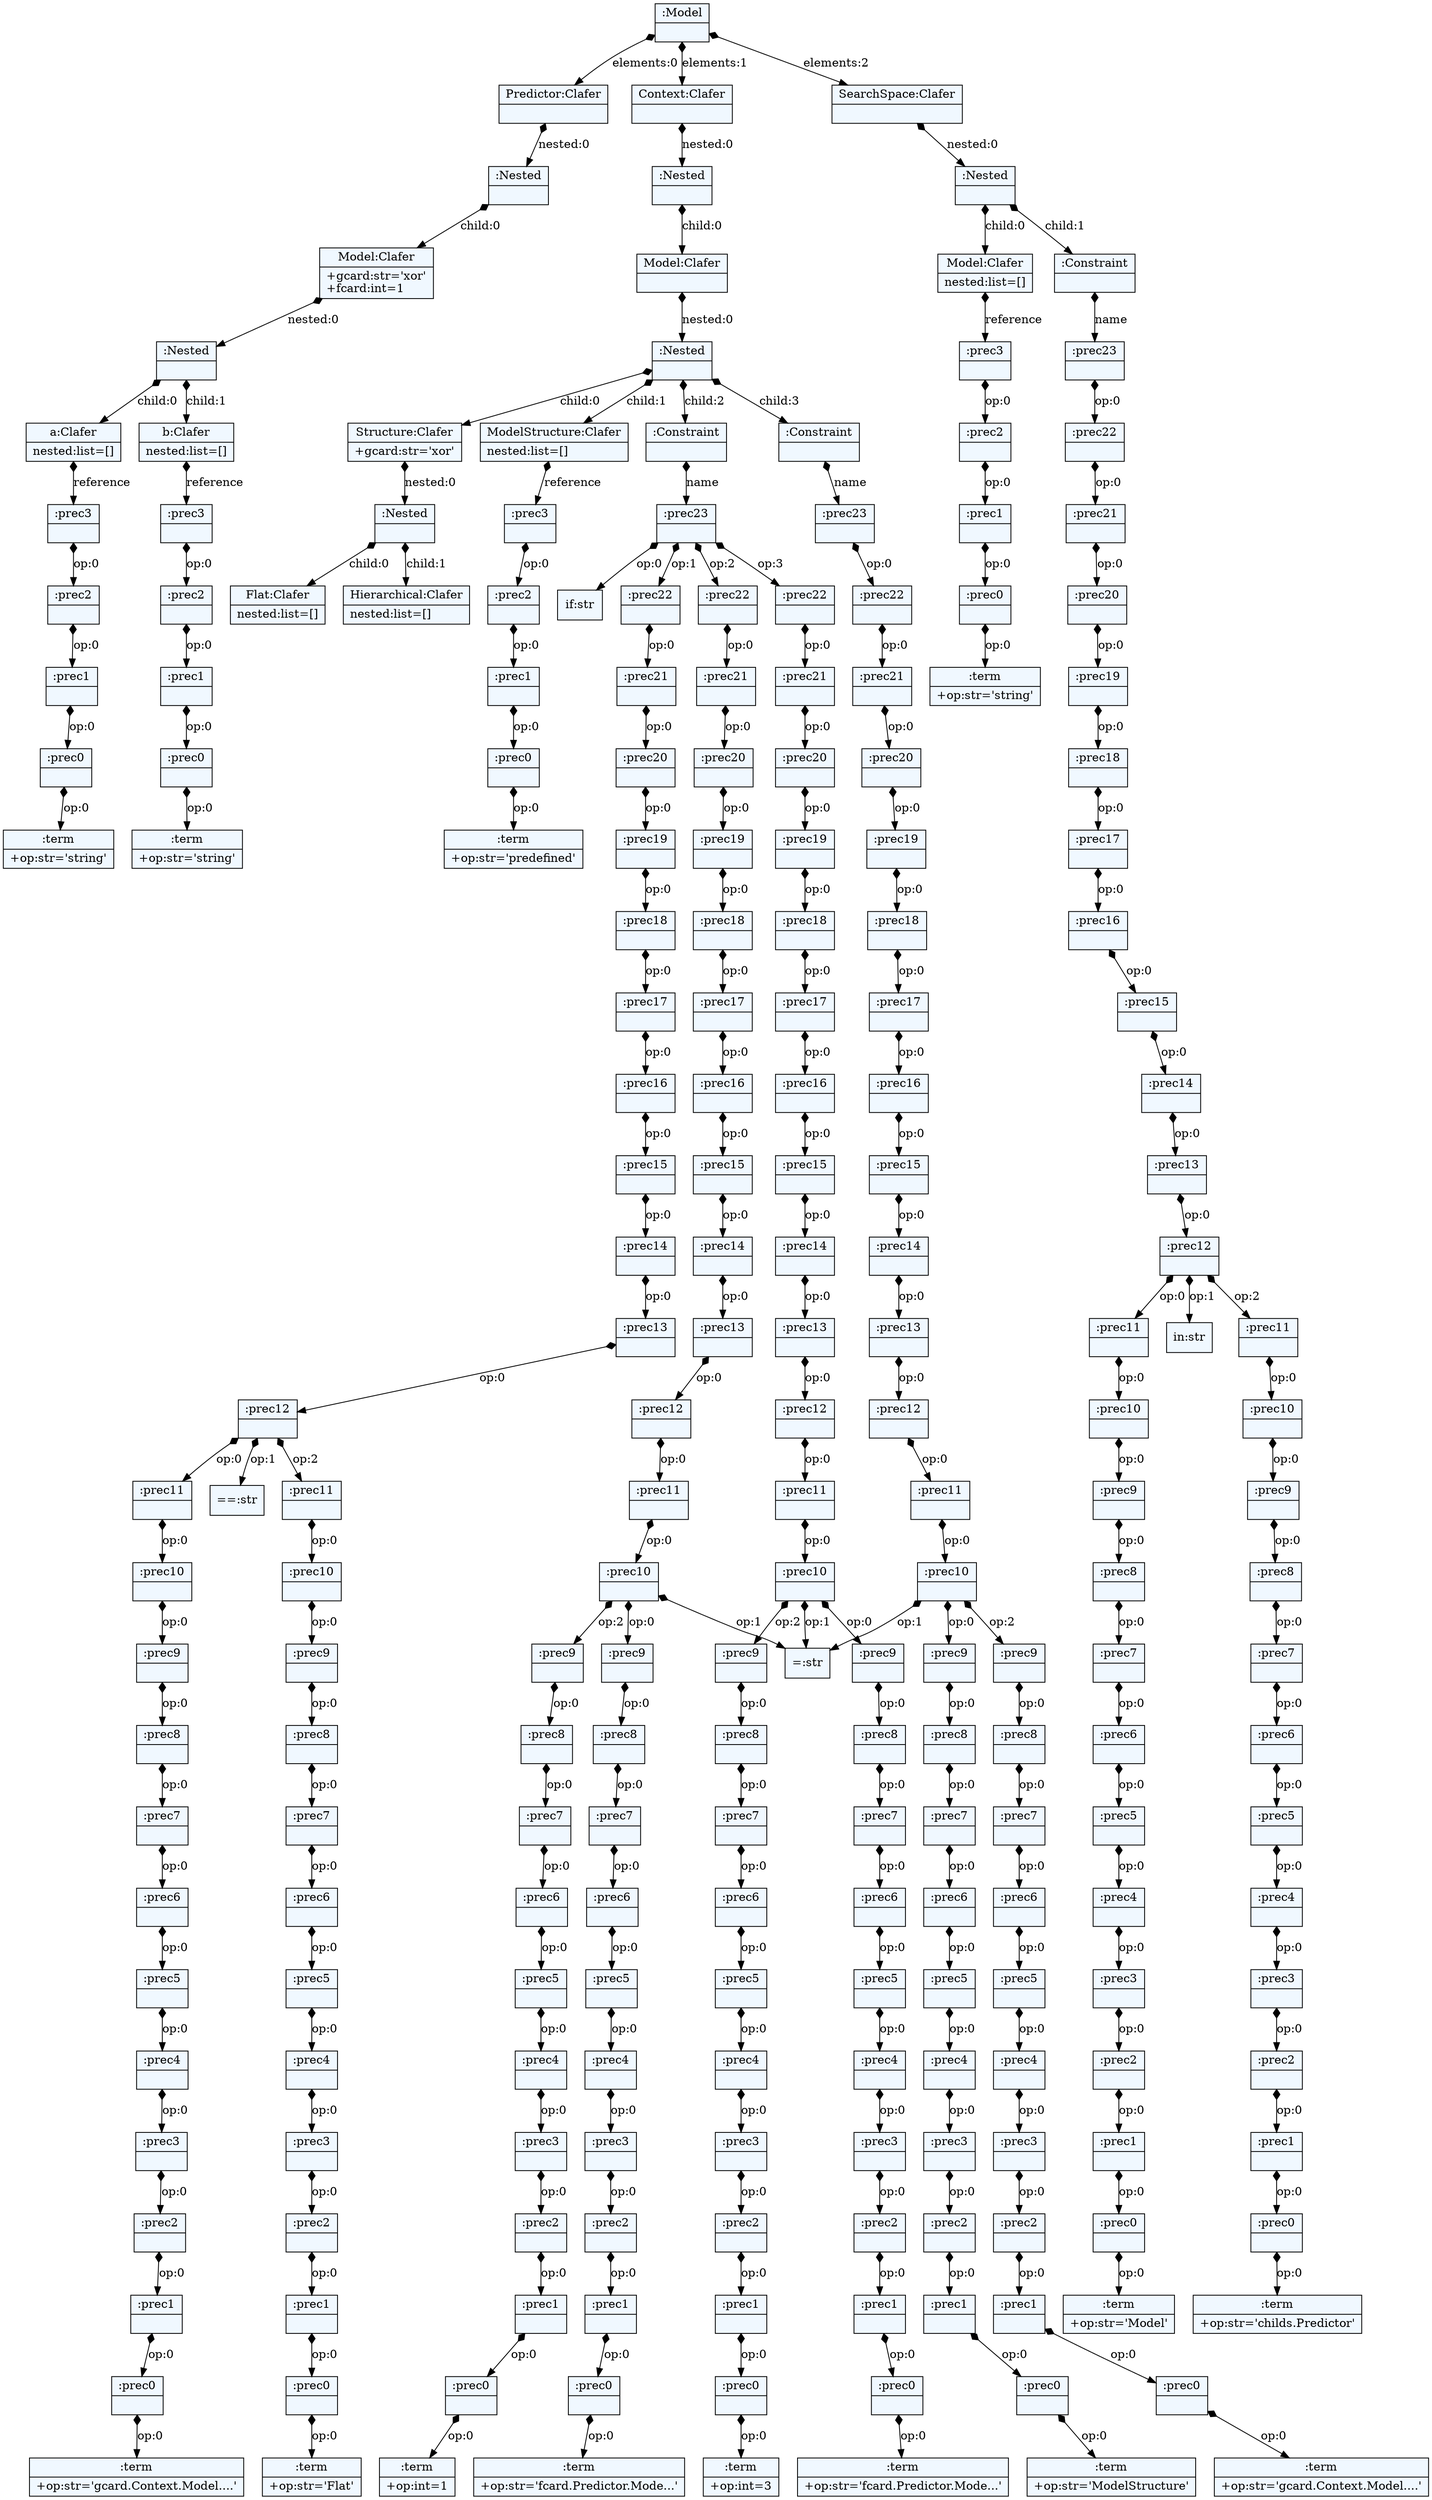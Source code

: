 
    digraph textX {
    fontname = "Bitstream Vera Sans"
    fontsize = 8
    node[
        shape=record,
        style=filled,
        fillcolor=aliceblue
    ]
    nodesep = 0.3
    edge[dir=black,arrowtail=empty]


140025689907792 -> 140025688137552 [label="elements:0" arrowtail=diamond dir=both]
140025688137552 -> 140025688134096 [label="nested:0" arrowtail=diamond dir=both]
140025688134096 -> 140025688136208 [label="child:0" arrowtail=diamond dir=both]
140025688136208 -> 140025688136976 [label="nested:0" arrowtail=diamond dir=both]
140025688136976 -> 140025688134672 [label="child:0" arrowtail=diamond dir=both]
140025688134672 -> 140025688136848 [label="reference" arrowtail=diamond dir=both]
140025688136848 -> 140025688136784 [label="op:0" arrowtail=diamond dir=both]
140025688136784 -> 140025687946256 [label="op:0" arrowtail=diamond dir=both]
140025687946256 -> 140025687945424 [label="op:0" arrowtail=diamond dir=both]
140025687945424 -> 140025687946704 [label="op:0" arrowtail=diamond dir=both]
140025687946704[label="{:term|+op:str='string'\l}"]
140025687945424[label="{:prec0|}"]
140025687946256[label="{:prec1|}"]
140025688136784[label="{:prec2|}"]
140025688136848[label="{:prec3|}"]
140025688134672[label="{a:Clafer|nested:list=[]\l}"]
140025688136976 -> 140025688136016 [label="child:1" arrowtail=diamond dir=both]
140025688136016 -> 140025688134416 [label="reference" arrowtail=diamond dir=both]
140025688134416 -> 140025687947152 [label="op:0" arrowtail=diamond dir=both]
140025687947152 -> 140025687949200 [label="op:0" arrowtail=diamond dir=both]
140025687949200 -> 140025687047312 [label="op:0" arrowtail=diamond dir=both]
140025687047312 -> 140025687044176 [label="op:0" arrowtail=diamond dir=both]
140025687044176[label="{:term|+op:str='string'\l}"]
140025687047312[label="{:prec0|}"]
140025687949200[label="{:prec1|}"]
140025687947152[label="{:prec2|}"]
140025688134416[label="{:prec3|}"]
140025688136016[label="{b:Clafer|nested:list=[]\l}"]
140025688136976[label="{:Nested|}"]
140025688136208[label="{Model:Clafer|+gcard:str='xor'\l+fcard:int=1\l}"]
140025688134096[label="{:Nested|}"]
140025688137552[label="{Predictor:Clafer|}"]
140025689907792 -> 140025688137488 [label="elements:1" arrowtail=diamond dir=both]
140025688137488 -> 140025688134608 [label="nested:0" arrowtail=diamond dir=both]
140025688134608 -> 140025688134032 [label="child:0" arrowtail=diamond dir=both]
140025688134032 -> 140025688136272 [label="nested:0" arrowtail=diamond dir=both]
140025688136272 -> 140025687946384 [label="child:0" arrowtail=diamond dir=both]
140025687946384 -> 140025687045008 [label="nested:0" arrowtail=diamond dir=both]
140025687045008 -> 140025687045520 [label="child:0" arrowtail=diamond dir=both]
140025687045520[label="{Flat:Clafer|nested:list=[]\l}"]
140025687045008 -> 140025687048016 [label="child:1" arrowtail=diamond dir=both]
140025687048016[label="{Hierarchical:Clafer|nested:list=[]\l}"]
140025687045008[label="{:Nested|}"]
140025687946384[label="{Structure:Clafer|+gcard:str='xor'\l}"]
140025688136272 -> 140025687046736 [label="child:1" arrowtail=diamond dir=both]
140025687046736 -> 140025687044816 [label="reference" arrowtail=diamond dir=both]
140025687044816 -> 140025687045264 [label="op:0" arrowtail=diamond dir=both]
140025687045264 -> 140025687044944 [label="op:0" arrowtail=diamond dir=both]
140025687044944 -> 140025687046864 [label="op:0" arrowtail=diamond dir=both]
140025687046864 -> 140025687047056 [label="op:0" arrowtail=diamond dir=both]
140025687047056[label="{:term|+op:str='predefined'\l}"]
140025687046864[label="{:prec0|}"]
140025687044944[label="{:prec1|}"]
140025687045264[label="{:prec2|}"]
140025687044816[label="{:prec3|}"]
140025687046736[label="{ModelStructure:Clafer|nested:list=[]\l}"]
140025688136272 -> 140025688136080 [label="child:2" arrowtail=diamond dir=both]
140025688136080 -> 140025687046480 [label="name" arrowtail=diamond dir=both]
140025687046480 -> "if:str" [label="op:0" arrowtail=diamond dir=both]
140025687046480 -> 140025687004112 [label="op:1" arrowtail=diamond dir=both]
140025687004112 -> 140025687004944 [label="op:0" arrowtail=diamond dir=both]
140025687004944 -> 140025687005840 [label="op:0" arrowtail=diamond dir=both]
140025687005840 -> 140025687006864 [label="op:0" arrowtail=diamond dir=both]
140025687006864 -> 140025687966928 [label="op:0" arrowtail=diamond dir=both]
140025687966928 -> 140025687966864 [label="op:0" arrowtail=diamond dir=both]
140025687966864 -> 140025687969040 [label="op:0" arrowtail=diamond dir=both]
140025687969040 -> 140025688307024 [label="op:0" arrowtail=diamond dir=both]
140025688307024 -> 140025688309008 [label="op:0" arrowtail=diamond dir=both]
140025688309008 -> 140025686933328 [label="op:0" arrowtail=diamond dir=both]
140025686933328 -> 140025690482704 [label="op:0" arrowtail=diamond dir=both]
140025690482704 -> 140025687964496 [label="op:0" arrowtail=diamond dir=both]
140025687964496 -> 140025687964688 [label="op:0" arrowtail=diamond dir=both]
140025687964688 -> 140025687962128 [label="op:0" arrowtail=diamond dir=both]
140025687962128 -> 140025687964304 [label="op:0" arrowtail=diamond dir=both]
140025687964304 -> 140025688102288 [label="op:0" arrowtail=diamond dir=both]
140025688102288 -> 140025688102416 [label="op:0" arrowtail=diamond dir=both]
140025688102416 -> 140025688103120 [label="op:0" arrowtail=diamond dir=both]
140025688103120 -> 140025688101136 [label="op:0" arrowtail=diamond dir=both]
140025688101136 -> 140025688104336 [label="op:0" arrowtail=diamond dir=both]
140025688104336 -> 140025687067344 [label="op:0" arrowtail=diamond dir=both]
140025687067344 -> 140025687066000 [label="op:0" arrowtail=diamond dir=both]
140025687066000 -> 140025687064784 [label="op:0" arrowtail=diamond dir=both]
140025687064784 -> 140025687065808 [label="op:0" arrowtail=diamond dir=both]
140025687065808[label="{:term|+op:str='gcard.Context.Model....'\l}"]
140025687064784[label="{:prec0|}"]
140025687066000[label="{:prec1|}"]
140025687067344[label="{:prec2|}"]
140025688104336[label="{:prec3|}"]
140025688101136[label="{:prec4|}"]
140025688103120[label="{:prec5|}"]
140025688102416[label="{:prec6|}"]
140025688102288[label="{:prec7|}"]
140025687964304[label="{:prec8|}"]
140025687962128[label="{:prec9|}"]
140025687964688[label="{:prec10|}"]
140025687964496[label="{:prec11|}"]
140025690482704 -> "==:str" [label="op:1" arrowtail=diamond dir=both]
140025690482704 -> 140025687965584 [label="op:2" arrowtail=diamond dir=both]
140025687965584 -> 140025687962960 [label="op:0" arrowtail=diamond dir=both]
140025687962960 -> 140025688101328 [label="op:0" arrowtail=diamond dir=both]
140025688101328 -> 140025688102160 [label="op:0" arrowtail=diamond dir=both]
140025688102160 -> 140025688103056 [label="op:0" arrowtail=diamond dir=both]
140025688103056 -> 140025688104080 [label="op:0" arrowtail=diamond dir=both]
140025688104080 -> 140025687068048 [label="op:0" arrowtail=diamond dir=both]
140025687068048 -> 140025687066832 [label="op:0" arrowtail=diamond dir=both]
140025687066832 -> 140025687065936 [label="op:0" arrowtail=diamond dir=both]
140025687065936 -> 140025687066128 [label="op:0" arrowtail=diamond dir=both]
140025687066128 -> 140025687067984 [label="op:0" arrowtail=diamond dir=both]
140025687067984 -> 140025687068240 [label="op:0" arrowtail=diamond dir=both]
140025687068240 -> 140025687065424 [label="op:0" arrowtail=diamond dir=both]
140025687065424[label="{:term|+op:str='Flat'\l}"]
140025687068240[label="{:prec0|}"]
140025687067984[label="{:prec1|}"]
140025687066128[label="{:prec2|}"]
140025687065936[label="{:prec3|}"]
140025687066832[label="{:prec4|}"]
140025687068048[label="{:prec5|}"]
140025688104080[label="{:prec6|}"]
140025688103056[label="{:prec7|}"]
140025688102160[label="{:prec8|}"]
140025688101328[label="{:prec9|}"]
140025687962960[label="{:prec10|}"]
140025687965584[label="{:prec11|}"]
140025690482704[label="{:prec12|}"]
140025686933328[label="{:prec13|}"]
140025688309008[label="{:prec14|}"]
140025688307024[label="{:prec15|}"]
140025687969040[label="{:prec16|}"]
140025687966864[label="{:prec17|}"]
140025687966928[label="{:prec18|}"]
140025687006864[label="{:prec19|}"]
140025687005840[label="{:prec20|}"]
140025687004944[label="{:prec21|}"]
140025687004112[label="{:prec22|}"]
140025687046480 -> 140025687004176 [label="op:2" arrowtail=diamond dir=both]
140025687004176 -> 140025687005584 [label="op:0" arrowtail=diamond dir=both]
140025687005584 -> 140025687006992 [label="op:0" arrowtail=diamond dir=both]
140025687006992 -> 140025687966032 [label="op:0" arrowtail=diamond dir=both]
140025687966032 -> 140025687969232 [label="op:0" arrowtail=diamond dir=both]
140025687969232 -> 140025688308304 [label="op:0" arrowtail=diamond dir=both]
140025688308304 -> 140025699980944 [label="op:0" arrowtail=diamond dir=both]
140025699980944 -> 140025688133712 [label="op:0" arrowtail=diamond dir=both]
140025688133712 -> 140025687963024 [label="op:0" arrowtail=diamond dir=both]
140025687963024 -> 140025688102224 [label="op:0" arrowtail=diamond dir=both]
140025688102224 -> 140025688103312 [label="op:0" arrowtail=diamond dir=both]
140025688103312 -> 140025687065360 [label="op:0" arrowtail=diamond dir=both]
140025687065360 -> 140025687064912 [label="op:0" arrowtail=diamond dir=both]
140025687064912 -> 140025687066512 [label="op:0" arrowtail=diamond dir=both]
140025687066512 -> 140025687066960 [label="op:0" arrowtail=diamond dir=both]
140025687066960 -> 140025687065104 [label="op:0" arrowtail=diamond dir=both]
140025687065104 -> 140025687675088 [label="op:0" arrowtail=diamond dir=both]
140025687675088 -> 140025687676688 [label="op:0" arrowtail=diamond dir=both]
140025687676688 -> 140025687675280 [label="op:0" arrowtail=diamond dir=both]
140025687675280 -> 140025687678864 [label="op:0" arrowtail=diamond dir=both]
140025687678864 -> 140025687676112 [label="op:0" arrowtail=diamond dir=both]
140025687676112 -> 140025687678160 [label="op:0" arrowtail=diamond dir=both]
140025687678160 -> 140025687635856 [label="op:0" arrowtail=diamond dir=both]
140025687635856 -> 140025687635728 [label="op:0" arrowtail=diamond dir=both]
140025687635728[label="{:term|+op:str='fcard.Predictor.Mode...'\l}"]
140025687635856[label="{:prec0|}"]
140025687678160[label="{:prec1|}"]
140025687676112[label="{:prec2|}"]
140025687678864[label="{:prec3|}"]
140025687675280[label="{:prec4|}"]
140025687676688[label="{:prec5|}"]
140025687675088[label="{:prec6|}"]
140025687065104[label="{:prec7|}"]
140025687066960[label="{:prec8|}"]
140025687066512[label="{:prec9|}"]
140025687064912 -> "=:str" [label="op:1" arrowtail=diamond dir=both]
140025687064912 -> 140025687067216 [label="op:2" arrowtail=diamond dir=both]
140025687067216 -> 140025687066384 [label="op:0" arrowtail=diamond dir=both]
140025687066384 -> 140025687675856 [label="op:0" arrowtail=diamond dir=both]
140025687675856 -> 140025687678736 [label="op:0" arrowtail=diamond dir=both]
140025687678736 -> 140025687677648 [label="op:0" arrowtail=diamond dir=both]
140025687677648 -> 140025687677584 [label="op:0" arrowtail=diamond dir=both]
140025687677584 -> 140025687635600 [label="op:0" arrowtail=diamond dir=both]
140025687635600 -> 140025687635408 [label="op:0" arrowtail=diamond dir=both]
140025687635408 -> 140025687636688 [label="op:0" arrowtail=diamond dir=both]
140025687636688 -> 140025687635472 [label="op:0" arrowtail=diamond dir=both]
140025687635472 -> 140025687637904 [label="op:0" arrowtail=diamond dir=both]
140025687637904[label="{:term|+op:int=1\l}"]
140025687635472[label="{:prec0|}"]
140025687636688[label="{:prec1|}"]
140025687635408[label="{:prec2|}"]
140025687635600[label="{:prec3|}"]
140025687677584[label="{:prec4|}"]
140025687677648[label="{:prec5|}"]
140025687678736[label="{:prec6|}"]
140025687675856[label="{:prec7|}"]
140025687066384[label="{:prec8|}"]
140025687067216[label="{:prec9|}"]
140025687064912[label="{:prec10|}"]
140025687065360[label="{:prec11|}"]
140025688103312[label="{:prec12|}"]
140025688102224[label="{:prec13|}"]
140025687963024[label="{:prec14|}"]
140025688133712[label="{:prec15|}"]
140025699980944[label="{:prec16|}"]
140025688308304[label="{:prec17|}"]
140025687969232[label="{:prec18|}"]
140025687966032[label="{:prec19|}"]
140025687006992[label="{:prec20|}"]
140025687005584[label="{:prec21|}"]
140025687004176[label="{:prec22|}"]
140025687046480 -> 140025687004688 [label="op:3" arrowtail=diamond dir=both]
140025687004688 -> 140025687006224 [label="op:0" arrowtail=diamond dir=both]
140025687006224 -> 140025687968336 [label="op:0" arrowtail=diamond dir=both]
140025687968336 -> 140025688309392 [label="op:0" arrowtail=diamond dir=both]
140025688309392 -> 140025699983056 [label="op:0" arrowtail=diamond dir=both]
140025699983056 -> 140025687965136 [label="op:0" arrowtail=diamond dir=both]
140025687965136 -> 140025688102032 [label="op:0" arrowtail=diamond dir=both]
140025688102032 -> 140025688102480 [label="op:0" arrowtail=diamond dir=both]
140025688102480 -> 140025687065168 [label="op:0" arrowtail=diamond dir=both]
140025687065168 -> 140025687068560 [label="op:0" arrowtail=diamond dir=both]
140025687068560 -> 140025687676560 [label="op:0" arrowtail=diamond dir=both]
140025687676560 -> 140025687675792 [label="op:0" arrowtail=diamond dir=both]
140025687675792 -> 140025687677520 [label="op:0" arrowtail=diamond dir=both]
140025687677520 -> 140025687635664 [label="op:0" arrowtail=diamond dir=both]
140025687635664 -> 140025687634256 [label="op:0" arrowtail=diamond dir=both]
140025687634256 -> 140025687635920 [label="op:0" arrowtail=diamond dir=both]
140025687635920 -> 140025687637648 [label="op:0" arrowtail=diamond dir=both]
140025687637648 -> 140025687515408 [label="op:0" arrowtail=diamond dir=both]
140025687515408 -> 140025690784784 [label="op:0" arrowtail=diamond dir=both]
140025690784784 -> 140025689922768 [label="op:0" arrowtail=diamond dir=both]
140025689922768 -> 140025689923536 [label="op:0" arrowtail=diamond dir=both]
140025689923536 -> 140025689923280 [label="op:0" arrowtail=diamond dir=both]
140025689923280 -> 140025689922256 [label="op:0" arrowtail=diamond dir=both]
140025689922256 -> 140025689919696 [label="op:0" arrowtail=diamond dir=both]
140025689919696[label="{:term|+op:str='fcard.Predictor.Mode...'\l}"]
140025689922256[label="{:prec0|}"]
140025689923280[label="{:prec1|}"]
140025689923536[label="{:prec2|}"]
140025689922768[label="{:prec3|}"]
140025690784784[label="{:prec4|}"]
140025687515408[label="{:prec5|}"]
140025687637648[label="{:prec6|}"]
140025687635920[label="{:prec7|}"]
140025687634256[label="{:prec8|}"]
140025687635664[label="{:prec9|}"]
140025687677520 -> "=:str" [label="op:1" arrowtail=diamond dir=both]
140025687677520 -> 140025687634704 [label="op:2" arrowtail=diamond dir=both]
140025687634704 -> 140025687635536 [label="op:0" arrowtail=diamond dir=both]
140025687635536 -> 140025687637584 [label="op:0" arrowtail=diamond dir=both]
140025687637584 -> 140025691198480 [label="op:0" arrowtail=diamond dir=both]
140025691198480 -> 140025689920784 [label="op:0" arrowtail=diamond dir=both]
140025689920784 -> 140025689921808 [label="op:0" arrowtail=diamond dir=both]
140025689921808 -> 140025689920144 [label="op:0" arrowtail=diamond dir=both]
140025689920144 -> 140025689919632 [label="op:0" arrowtail=diamond dir=both]
140025689919632 -> 140025689919952 [label="op:0" arrowtail=diamond dir=both]
140025689919952 -> 140025689920656 [label="op:0" arrowtail=diamond dir=both]
140025689920656 -> 140025689922000 [label="op:0" arrowtail=diamond dir=both]
140025689922000[label="{:term|+op:int=3\l}"]
140025689920656[label="{:prec0|}"]
140025689919952[label="{:prec1|}"]
140025689919632[label="{:prec2|}"]
140025689920144[label="{:prec3|}"]
140025689921808[label="{:prec4|}"]
140025689920784[label="{:prec5|}"]
140025691198480[label="{:prec6|}"]
140025687637584[label="{:prec7|}"]
140025687635536[label="{:prec8|}"]
140025687634704[label="{:prec9|}"]
140025687677520[label="{:prec10|}"]
140025687675792[label="{:prec11|}"]
140025687676560[label="{:prec12|}"]
140025687068560[label="{:prec13|}"]
140025687065168[label="{:prec14|}"]
140025688102480[label="{:prec15|}"]
140025688102032[label="{:prec16|}"]
140025687965136[label="{:prec17|}"]
140025699983056[label="{:prec18|}"]
140025688309392[label="{:prec19|}"]
140025687968336[label="{:prec20|}"]
140025687006224[label="{:prec21|}"]
140025687004688[label="{:prec22|}"]
140025687046480[label="{:prec23|}"]
140025688136080[label="{:Constraint|}"]
140025688136272 -> 140025687044432 [label="child:3" arrowtail=diamond dir=both]
140025687044432 -> 140025687005200 [label="name" arrowtail=diamond dir=both]
140025687005200 -> 140025687965904 [label="op:0" arrowtail=diamond dir=both]
140025687965904 -> 140025688307280 [label="op:0" arrowtail=diamond dir=both]
140025688307280 -> 140025690481552 [label="op:0" arrowtail=diamond dir=both]
140025690481552 -> 140025688101264 [label="op:0" arrowtail=diamond dir=both]
140025688101264 -> 140025687067024 [label="op:0" arrowtail=diamond dir=both]
140025687067024 -> 140025687067856 [label="op:0" arrowtail=diamond dir=both]
140025687067856 -> 140025687676944 [label="op:0" arrowtail=diamond dir=both]
140025687676944 -> 140025687676624 [label="op:0" arrowtail=diamond dir=both]
140025687676624 -> 140025687637520 [label="op:0" arrowtail=diamond dir=both]
140025687637520 -> 140025687636560 [label="op:0" arrowtail=diamond dir=both]
140025687636560 -> 140025690785744 [label="op:0" arrowtail=diamond dir=both]
140025690785744 -> 140025689923152 [label="op:0" arrowtail=diamond dir=both]
140025689923152 -> 140025689921680 [label="op:0" arrowtail=diamond dir=both]
140025689921680 -> 140025689921296 [label="op:0" arrowtail=diamond dir=both]
140025689921296 -> 140025689923024 [label="op:0" arrowtail=diamond dir=both]
140025689923024 -> 140025689920272 [label="op:0" arrowtail=diamond dir=both]
140025689920272 -> 140025689922384 [label="op:0" arrowtail=diamond dir=both]
140025689922384 -> 140025687397072 [label="op:0" arrowtail=diamond dir=both]
140025687397072 -> 140025687399120 [label="op:0" arrowtail=diamond dir=both]
140025687399120 -> 140025687396880 [label="op:0" arrowtail=diamond dir=both]
140025687396880 -> 140025687397456 [label="op:0" arrowtail=diamond dir=both]
140025687397456 -> 140025687399952 [label="op:0" arrowtail=diamond dir=both]
140025687399952 -> 140025687399248 [label="op:0" arrowtail=diamond dir=both]
140025687399248 -> 140025687396624 [label="op:0" arrowtail=diamond dir=both]
140025687396624[label="{:term|+op:str='ModelStructure'\l}"]
140025687399248[label="{:prec0|}"]
140025687399952[label="{:prec1|}"]
140025687397456[label="{:prec2|}"]
140025687396880[label="{:prec3|}"]
140025687399120[label="{:prec4|}"]
140025687397072[label="{:prec5|}"]
140025689922384[label="{:prec6|}"]
140025689920272[label="{:prec7|}"]
140025689923024[label="{:prec8|}"]
140025689921296[label="{:prec9|}"]
140025689921680 -> "=:str" [label="op:1" arrowtail=diamond dir=both]
140025689921680 -> 140025689921232 [label="op:2" arrowtail=diamond dir=both]
140025689921232 -> 140025689920912 [label="op:0" arrowtail=diamond dir=both]
140025689920912 -> 140025690862608 [label="op:0" arrowtail=diamond dir=both]
140025690862608 -> 140025687397392 [label="op:0" arrowtail=diamond dir=both]
140025687397392 -> 140025687397648 [label="op:0" arrowtail=diamond dir=both]
140025687397648 -> 140025687398736 [label="op:0" arrowtail=diamond dir=both]
140025687398736 -> 140025687397712 [label="op:0" arrowtail=diamond dir=both]
140025687397712 -> 140025687398416 [label="op:0" arrowtail=diamond dir=both]
140025687398416 -> 140025687398928 [label="op:0" arrowtail=diamond dir=both]
140025687398928 -> 140025687397776 [label="op:0" arrowtail=diamond dir=both]
140025687397776 -> 140025687398352 [label="op:0" arrowtail=diamond dir=both]
140025687398352[label="{:term|+op:str='gcard.Context.Model....'\l}"]
140025687397776[label="{:prec0|}"]
140025687398928[label="{:prec1|}"]
140025687398416[label="{:prec2|}"]
140025687397712[label="{:prec3|}"]
140025687398736[label="{:prec4|}"]
140025687397648[label="{:prec5|}"]
140025687397392[label="{:prec6|}"]
140025690862608[label="{:prec7|}"]
140025689920912[label="{:prec8|}"]
140025689921232[label="{:prec9|}"]
140025689921680[label="{:prec10|}"]
140025689923152[label="{:prec11|}"]
140025690785744[label="{:prec12|}"]
140025687636560[label="{:prec13|}"]
140025687637520[label="{:prec14|}"]
140025687676624[label="{:prec15|}"]
140025687676944[label="{:prec16|}"]
140025687067856[label="{:prec17|}"]
140025687067024[label="{:prec18|}"]
140025688101264[label="{:prec19|}"]
140025690481552[label="{:prec20|}"]
140025688307280[label="{:prec21|}"]
140025687965904[label="{:prec22|}"]
140025687005200[label="{:prec23|}"]
140025687044432[label="{:Constraint|}"]
140025688136272[label="{:Nested|}"]
140025688134032[label="{Model:Clafer|}"]
140025688134608[label="{:Nested|}"]
140025688137488[label="{Context:Clafer|}"]
140025689907792 -> 140025688134544 [label="elements:2" arrowtail=diamond dir=both]
140025688134544 -> 140025688137360 [label="nested:0" arrowtail=diamond dir=both]
140025688137360 -> 140025688133904 [label="child:0" arrowtail=diamond dir=both]
140025688133904 -> 140025687948624 [label="reference" arrowtail=diamond dir=both]
140025687948624 -> 140025735555600 [label="op:0" arrowtail=diamond dir=both]
140025735555600 -> 140025686933072 [label="op:0" arrowtail=diamond dir=both]
140025686933072 -> 140025687963600 [label="op:0" arrowtail=diamond dir=both]
140025687963600 -> 140025687064976 [label="op:0" arrowtail=diamond dir=both]
140025687064976[label="{:term|+op:str='string'\l}"]
140025687963600[label="{:prec0|}"]
140025686933072[label="{:prec1|}"]
140025735555600[label="{:prec2|}"]
140025687948624[label="{:prec3|}"]
140025688133904[label="{Model:Clafer|nested:list=[]\l}"]
140025688137360 -> 140025690844688 [label="child:1" arrowtail=diamond dir=both]
140025690844688 -> 140025688307856 [label="name" arrowtail=diamond dir=both]
140025688307856 -> 140025688103184 [label="op:0" arrowtail=diamond dir=both]
140025688103184 -> 140025687005968 [label="op:0" arrowtail=diamond dir=both]
140025687005968 -> 140025687677968 [label="op:0" arrowtail=diamond dir=both]
140025687677968 -> 140025687677712 [label="op:0" arrowtail=diamond dir=both]
140025687677712 -> 140025687637456 [label="op:0" arrowtail=diamond dir=both]
140025687637456 -> 140025691200272 [label="op:0" arrowtail=diamond dir=both]
140025691200272 -> 140025689919568 [label="op:0" arrowtail=diamond dir=both]
140025689919568 -> 140025689920848 [label="op:0" arrowtail=diamond dir=both]
140025689920848 -> 140025689920016 [label="op:0" arrowtail=diamond dir=both]
140025689920016 -> 140025687398992 [label="op:0" arrowtail=diamond dir=both]
140025687398992 -> 140025687396432 [label="op:0" arrowtail=diamond dir=both]
140025687396432 -> 140025687400016 [label="op:0" arrowtail=diamond dir=both]
140025687400016 -> 140025687397904 [label="op:0" arrowtail=diamond dir=both]
140025687397904 -> 140025687400400 [label="op:0" arrowtail=diamond dir=both]
140025687400400 -> 140025687397008 [label="op:0" arrowtail=diamond dir=both]
140025687397008 -> 140025690185232 [label="op:0" arrowtail=diamond dir=both]
140025690185232 -> 140025690170000 [label="op:0" arrowtail=diamond dir=both]
140025690170000 -> 140025690173136 [label="op:0" arrowtail=diamond dir=both]
140025690173136 -> 140025690171728 [label="op:0" arrowtail=diamond dir=both]
140025690171728 -> 140025687942864 [label="op:0" arrowtail=diamond dir=both]
140025687942864 -> 140025687943696 [label="op:0" arrowtail=diamond dir=both]
140025687943696 -> 140025687942992 [label="op:0" arrowtail=diamond dir=both]
140025687942992 -> 140025687929936 [label="op:0" arrowtail=diamond dir=both]
140025687929936 -> 140025688198544 [label="op:0" arrowtail=diamond dir=both]
140025688198544[label="{:term|+op:str='Model'\l}"]
140025687929936[label="{:prec0|}"]
140025687942992[label="{:prec1|}"]
140025687943696[label="{:prec2|}"]
140025687942864[label="{:prec3|}"]
140025690171728[label="{:prec4|}"]
140025690173136[label="{:prec5|}"]
140025690170000[label="{:prec6|}"]
140025690185232[label="{:prec7|}"]
140025687397008[label="{:prec8|}"]
140025687400400[label="{:prec9|}"]
140025687397904[label="{:prec10|}"]
140025687400016[label="{:prec11|}"]
140025687396432 -> "in:str" [label="op:1" arrowtail=diamond dir=both]
140025687396432 -> 140025687397200 [label="op:2" arrowtail=diamond dir=both]
140025687397200 -> 140025687399632 [label="op:0" arrowtail=diamond dir=both]
140025687399632 -> 140025687398032 [label="op:0" arrowtail=diamond dir=both]
140025687398032 -> 140025690183568 [label="op:0" arrowtail=diamond dir=both]
140025690183568 -> 140025690170064 [label="op:0" arrowtail=diamond dir=both]
140025690170064 -> 140025687944528 [label="op:0" arrowtail=diamond dir=both]
140025687944528 -> 140025687944016 [label="op:0" arrowtail=diamond dir=both]
140025687944016 -> 140025687930384 [label="op:0" arrowtail=diamond dir=both]
140025687930384 -> 140025688198736 [label="op:0" arrowtail=diamond dir=both]
140025688198736 -> 140025688196112 [label="op:0" arrowtail=diamond dir=both]
140025688196112 -> 140025700011088 [label="op:0" arrowtail=diamond dir=both]
140025700011088 -> 140025688363408 [label="op:0" arrowtail=diamond dir=both]
140025688363408 -> 140025688245072 [label="op:0" arrowtail=diamond dir=both]
140025688245072[label="{:term|+op:str='childs.Predictor'\l}"]
140025688363408[label="{:prec0|}"]
140025700011088[label="{:prec1|}"]
140025688196112[label="{:prec2|}"]
140025688198736[label="{:prec3|}"]
140025687930384[label="{:prec4|}"]
140025687944016[label="{:prec5|}"]
140025687944528[label="{:prec6|}"]
140025690170064[label="{:prec7|}"]
140025690183568[label="{:prec8|}"]
140025687398032[label="{:prec9|}"]
140025687399632[label="{:prec10|}"]
140025687397200[label="{:prec11|}"]
140025687396432[label="{:prec12|}"]
140025687398992[label="{:prec13|}"]
140025689920016[label="{:prec14|}"]
140025689920848[label="{:prec15|}"]
140025689919568[label="{:prec16|}"]
140025691200272[label="{:prec17|}"]
140025687637456[label="{:prec18|}"]
140025687677712[label="{:prec19|}"]
140025687677968[label="{:prec20|}"]
140025687005968[label="{:prec21|}"]
140025688103184[label="{:prec22|}"]
140025688307856[label="{:prec23|}"]
140025690844688[label="{:Constraint|}"]
140025688137360[label="{:Nested|}"]
140025688134544[label="{SearchSpace:Clafer|}"]
140025689907792[label="{:Model|}"]

}
